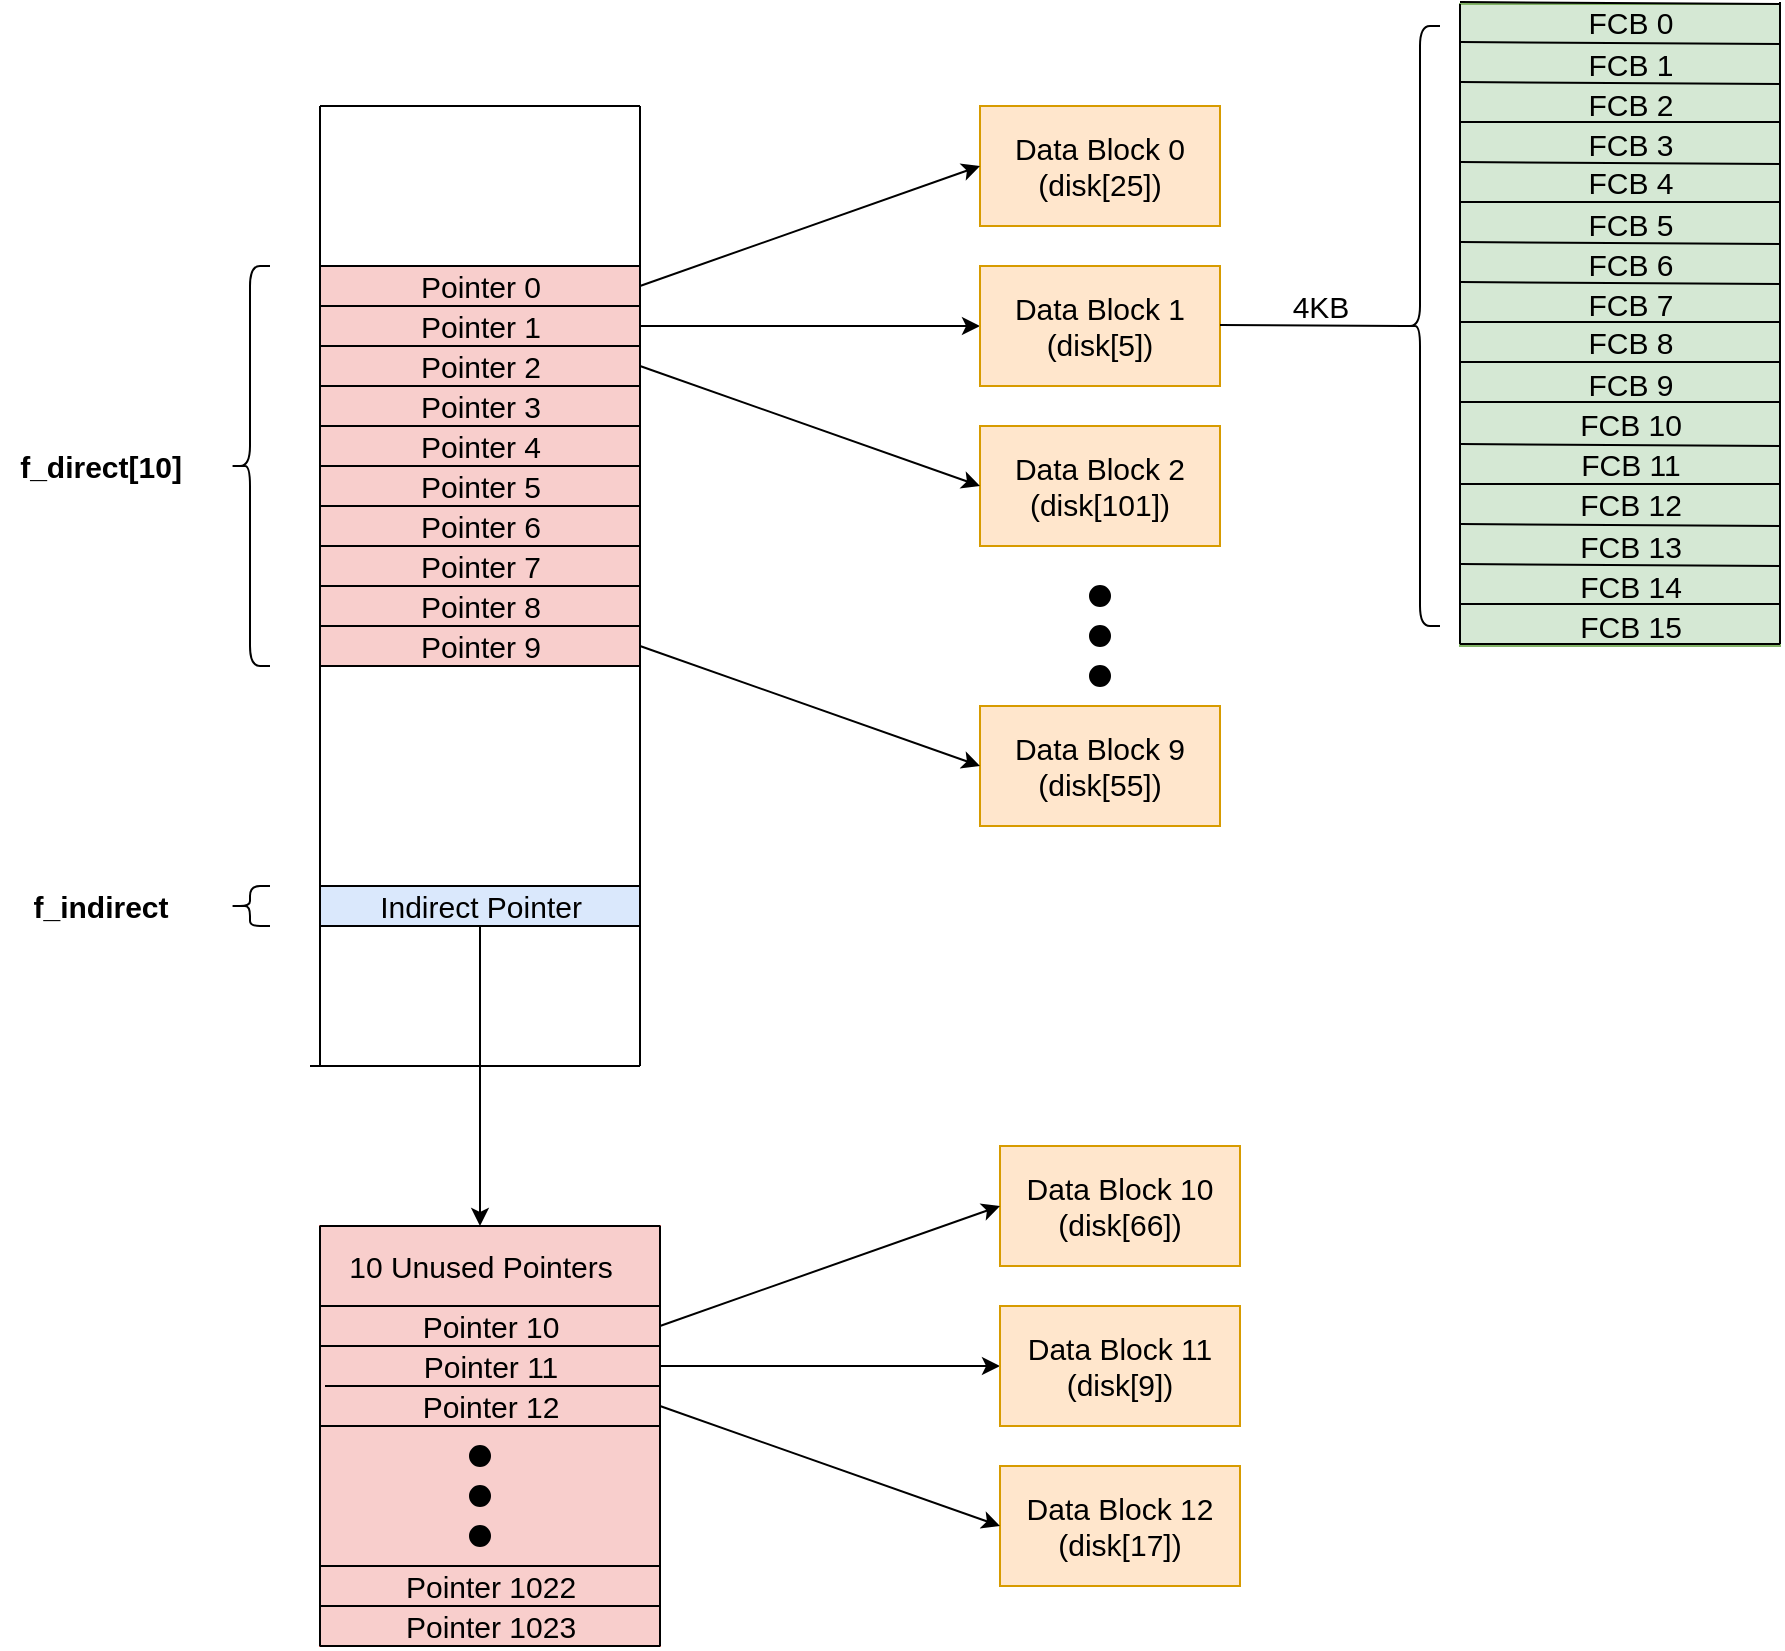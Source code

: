 <mxfile version="18.1.3" type="device"><diagram id="yfzQs_CfzkQXUW_jsXgk" name="第 1 页"><mxGraphModel dx="1332" dy="741" grid="1" gridSize="10" guides="1" tooltips="1" connect="1" arrows="1" fold="1" page="1" pageScale="1" pageWidth="827" pageHeight="1169" math="0" shadow="0"><root><mxCell id="0"/><mxCell id="1" parent="0"/><mxCell id="sBwl9_wO5aRcmroNJu8E-194" value="" style="rounded=0;whiteSpace=wrap;html=1;fontSize=15;fillColor=#dae8fc;strokeColor=#6c8ebf;" vertex="1" parent="1"><mxGeometry x="230" y="500" width="160" height="20" as="geometry"/></mxCell><mxCell id="sBwl9_wO5aRcmroNJu8E-193" value="" style="rounded=0;whiteSpace=wrap;html=1;fontSize=15;fillColor=#f8cecc;strokeColor=#b85450;" vertex="1" parent="1"><mxGeometry x="230" y="190" width="160" height="200" as="geometry"/></mxCell><mxCell id="sBwl9_wO5aRcmroNJu8E-192" value="" style="rounded=0;whiteSpace=wrap;html=1;fontSize=15;fillColor=#f8cecc;strokeColor=#b85450;" vertex="1" parent="1"><mxGeometry x="230" y="670" width="170" height="210" as="geometry"/></mxCell><mxCell id="sBwl9_wO5aRcmroNJu8E-190" value="" style="rounded=0;whiteSpace=wrap;html=1;fontSize=15;fillColor=#d5e8d4;strokeColor=#82b366;" vertex="1" parent="1"><mxGeometry x="800" y="59" width="160" height="321" as="geometry"/></mxCell><mxCell id="sBwl9_wO5aRcmroNJu8E-2" value="" style="endArrow=none;html=1;rounded=0;" edge="1" parent="1"><mxGeometry width="50" height="50" relative="1" as="geometry"><mxPoint x="230" y="590" as="sourcePoint"/><mxPoint x="230" y="110" as="targetPoint"/></mxGeometry></mxCell><mxCell id="sBwl9_wO5aRcmroNJu8E-3" value="" style="endArrow=none;html=1;rounded=0;" edge="1" parent="1"><mxGeometry width="50" height="50" relative="1" as="geometry"><mxPoint x="230" y="110" as="sourcePoint"/><mxPoint x="390" y="110" as="targetPoint"/></mxGeometry></mxCell><mxCell id="sBwl9_wO5aRcmroNJu8E-4" value="" style="endArrow=none;html=1;rounded=0;" edge="1" parent="1"><mxGeometry width="50" height="50" relative="1" as="geometry"><mxPoint x="390" y="590" as="sourcePoint"/><mxPoint x="390" y="110" as="targetPoint"/></mxGeometry></mxCell><mxCell id="sBwl9_wO5aRcmroNJu8E-5" value="" style="endArrow=none;html=1;rounded=0;" edge="1" parent="1"><mxGeometry width="50" height="50" relative="1" as="geometry"><mxPoint x="225" y="590" as="sourcePoint"/><mxPoint x="390" y="590" as="targetPoint"/></mxGeometry></mxCell><mxCell id="sBwl9_wO5aRcmroNJu8E-6" value="" style="endArrow=none;html=1;rounded=0;" edge="1" parent="1"><mxGeometry width="50" height="50" relative="1" as="geometry"><mxPoint x="230" y="190" as="sourcePoint"/><mxPoint x="390" y="190" as="targetPoint"/></mxGeometry></mxCell><mxCell id="sBwl9_wO5aRcmroNJu8E-7" value="" style="endArrow=none;html=1;rounded=0;" edge="1" parent="1"><mxGeometry width="50" height="50" relative="1" as="geometry"><mxPoint x="230" y="210" as="sourcePoint"/><mxPoint x="390" y="210" as="targetPoint"/></mxGeometry></mxCell><mxCell id="sBwl9_wO5aRcmroNJu8E-8" value="" style="endArrow=none;html=1;rounded=0;" edge="1" parent="1"><mxGeometry width="50" height="50" relative="1" as="geometry"><mxPoint x="230" y="230" as="sourcePoint"/><mxPoint x="390" y="230" as="targetPoint"/></mxGeometry></mxCell><mxCell id="sBwl9_wO5aRcmroNJu8E-9" value="" style="endArrow=none;html=1;rounded=0;" edge="1" parent="1"><mxGeometry width="50" height="50" relative="1" as="geometry"><mxPoint x="230" y="250" as="sourcePoint"/><mxPoint x="390" y="250" as="targetPoint"/></mxGeometry></mxCell><mxCell id="sBwl9_wO5aRcmroNJu8E-10" value="" style="endArrow=none;html=1;rounded=0;" edge="1" parent="1"><mxGeometry width="50" height="50" relative="1" as="geometry"><mxPoint x="230" y="270" as="sourcePoint"/><mxPoint x="390" y="270" as="targetPoint"/></mxGeometry></mxCell><mxCell id="sBwl9_wO5aRcmroNJu8E-11" value="" style="endArrow=none;html=1;rounded=0;" edge="1" parent="1"><mxGeometry width="50" height="50" relative="1" as="geometry"><mxPoint x="230" y="290" as="sourcePoint"/><mxPoint x="390" y="290" as="targetPoint"/></mxGeometry></mxCell><mxCell id="sBwl9_wO5aRcmroNJu8E-12" value="" style="endArrow=none;html=1;rounded=0;" edge="1" parent="1"><mxGeometry width="50" height="50" relative="1" as="geometry"><mxPoint x="230" y="310" as="sourcePoint"/><mxPoint x="390" y="310" as="targetPoint"/></mxGeometry></mxCell><mxCell id="sBwl9_wO5aRcmroNJu8E-18" value="" style="endArrow=none;html=1;rounded=0;" edge="1" parent="1"><mxGeometry width="50" height="50" relative="1" as="geometry"><mxPoint x="230" y="330" as="sourcePoint"/><mxPoint x="390" y="330" as="targetPoint"/></mxGeometry></mxCell><mxCell id="sBwl9_wO5aRcmroNJu8E-19" value="" style="endArrow=none;html=1;rounded=0;" edge="1" parent="1"><mxGeometry width="50" height="50" relative="1" as="geometry"><mxPoint x="230" y="350" as="sourcePoint"/><mxPoint x="390" y="350" as="targetPoint"/></mxGeometry></mxCell><mxCell id="sBwl9_wO5aRcmroNJu8E-20" value="" style="endArrow=none;html=1;rounded=0;" edge="1" parent="1"><mxGeometry width="50" height="50" relative="1" as="geometry"><mxPoint x="230" y="370" as="sourcePoint"/><mxPoint x="390" y="370" as="targetPoint"/></mxGeometry></mxCell><mxCell id="sBwl9_wO5aRcmroNJu8E-21" value="" style="endArrow=none;html=1;rounded=0;" edge="1" parent="1"><mxGeometry width="50" height="50" relative="1" as="geometry"><mxPoint x="230" y="390" as="sourcePoint"/><mxPoint x="390" y="390" as="targetPoint"/></mxGeometry></mxCell><mxCell id="sBwl9_wO5aRcmroNJu8E-23" value="" style="shape=curlyBracket;whiteSpace=wrap;html=1;rounded=1;" vertex="1" parent="1"><mxGeometry x="185" y="190" width="20" height="200" as="geometry"/></mxCell><mxCell id="sBwl9_wO5aRcmroNJu8E-24" value="&lt;font style=&quot;font-size: 15px;&quot;&gt;&lt;b&gt;f_direct[10]&lt;/b&gt;&lt;/font&gt;" style="text;html=1;resizable=0;autosize=1;align=center;verticalAlign=middle;points=[];fillColor=none;strokeColor=none;rounded=0;" vertex="1" parent="1"><mxGeometry x="70" y="280" width="100" height="20" as="geometry"/></mxCell><mxCell id="sBwl9_wO5aRcmroNJu8E-25" value="&lt;font style=&quot;font-size: 15px;&quot;&gt;&lt;b&gt;f_indirect&lt;/b&gt;&lt;/font&gt;" style="text;html=1;resizable=0;autosize=1;align=center;verticalAlign=middle;points=[];fillColor=none;strokeColor=none;rounded=0;" vertex="1" parent="1"><mxGeometry x="80" y="500" width="80" height="20" as="geometry"/></mxCell><mxCell id="sBwl9_wO5aRcmroNJu8E-26" value="" style="endArrow=none;html=1;rounded=0;" edge="1" parent="1"><mxGeometry width="50" height="50" relative="1" as="geometry"><mxPoint x="230" y="500" as="sourcePoint"/><mxPoint x="390" y="500" as="targetPoint"/></mxGeometry></mxCell><mxCell id="sBwl9_wO5aRcmroNJu8E-27" value="" style="endArrow=none;html=1;rounded=0;" edge="1" parent="1"><mxGeometry width="50" height="50" relative="1" as="geometry"><mxPoint x="230" y="520" as="sourcePoint"/><mxPoint x="390" y="520" as="targetPoint"/></mxGeometry></mxCell><mxCell id="sBwl9_wO5aRcmroNJu8E-28" value="Pointer 1" style="text;html=1;resizable=0;autosize=1;align=center;verticalAlign=middle;points=[];fillColor=none;strokeColor=none;rounded=0;fontSize=15;" vertex="1" parent="1"><mxGeometry x="270" y="210" width="80" height="20" as="geometry"/></mxCell><mxCell id="sBwl9_wO5aRcmroNJu8E-30" value="Pointer 2" style="text;html=1;resizable=0;autosize=1;align=center;verticalAlign=middle;points=[];fillColor=none;strokeColor=none;rounded=0;fontSize=15;" vertex="1" parent="1"><mxGeometry x="270" y="230" width="80" height="20" as="geometry"/></mxCell><mxCell id="sBwl9_wO5aRcmroNJu8E-32" value="Pointer 3" style="text;html=1;resizable=0;autosize=1;align=center;verticalAlign=middle;points=[];fillColor=none;strokeColor=none;rounded=0;fontSize=15;" vertex="1" parent="1"><mxGeometry x="270" y="250" width="80" height="20" as="geometry"/></mxCell><mxCell id="sBwl9_wO5aRcmroNJu8E-35" value="Pointer 4" style="text;html=1;resizable=0;autosize=1;align=center;verticalAlign=middle;points=[];fillColor=none;strokeColor=none;rounded=0;fontSize=15;" vertex="1" parent="1"><mxGeometry x="270" y="270" width="80" height="20" as="geometry"/></mxCell><mxCell id="sBwl9_wO5aRcmroNJu8E-37" value="Pointer 5" style="text;html=1;resizable=0;autosize=1;align=center;verticalAlign=middle;points=[];fillColor=none;strokeColor=none;rounded=0;fontSize=15;" vertex="1" parent="1"><mxGeometry x="270" y="290" width="80" height="20" as="geometry"/></mxCell><mxCell id="sBwl9_wO5aRcmroNJu8E-38" value="Pointer 6" style="text;html=1;resizable=0;autosize=1;align=center;verticalAlign=middle;points=[];fillColor=none;strokeColor=none;rounded=0;fontSize=15;" vertex="1" parent="1"><mxGeometry x="270" y="310" width="80" height="20" as="geometry"/></mxCell><mxCell id="sBwl9_wO5aRcmroNJu8E-39" value="Pointer 7" style="text;html=1;resizable=0;autosize=1;align=center;verticalAlign=middle;points=[];fillColor=none;strokeColor=none;rounded=0;fontSize=15;" vertex="1" parent="1"><mxGeometry x="270" y="330" width="80" height="20" as="geometry"/></mxCell><mxCell id="sBwl9_wO5aRcmroNJu8E-40" value="Pointer 8" style="text;html=1;resizable=0;autosize=1;align=center;verticalAlign=middle;points=[];fillColor=none;strokeColor=none;rounded=0;fontSize=15;" vertex="1" parent="1"><mxGeometry x="270" y="350" width="80" height="20" as="geometry"/></mxCell><mxCell id="sBwl9_wO5aRcmroNJu8E-41" value="Pointer 9" style="text;html=1;resizable=0;autosize=1;align=center;verticalAlign=middle;points=[];fillColor=none;strokeColor=none;rounded=0;fontSize=15;" vertex="1" parent="1"><mxGeometry x="270" y="370" width="80" height="20" as="geometry"/></mxCell><mxCell id="sBwl9_wO5aRcmroNJu8E-45" value="Indirect Pointer" style="text;html=1;resizable=0;autosize=1;align=center;verticalAlign=middle;points=[];fillColor=none;strokeColor=none;rounded=0;fontSize=15;" vertex="1" parent="1"><mxGeometry x="250" y="500" width="120" height="20" as="geometry"/></mxCell><mxCell id="sBwl9_wO5aRcmroNJu8E-46" value="Data Block 0&lt;br&gt;(disk[25])" style="rounded=0;whiteSpace=wrap;html=1;fontSize=15;fillColor=#ffe6cc;strokeColor=#d79b00;" vertex="1" parent="1"><mxGeometry x="560" y="110" width="120" height="60" as="geometry"/></mxCell><mxCell id="sBwl9_wO5aRcmroNJu8E-47" value="" style="endArrow=classic;html=1;rounded=0;fontSize=15;entryX=0;entryY=0.5;entryDx=0;entryDy=0;" edge="1" parent="1" target="sBwl9_wO5aRcmroNJu8E-46"><mxGeometry width="50" height="50" relative="1" as="geometry"><mxPoint x="390" y="200" as="sourcePoint"/><mxPoint x="470" y="170" as="targetPoint"/></mxGeometry></mxCell><mxCell id="sBwl9_wO5aRcmroNJu8E-48" value="" style="endArrow=classic;html=1;rounded=0;fontSize=15;entryX=0;entryY=0.5;entryDx=0;entryDy=0;" edge="1" parent="1" target="sBwl9_wO5aRcmroNJu8E-49"><mxGeometry width="50" height="50" relative="1" as="geometry"><mxPoint x="390" y="220" as="sourcePoint"/><mxPoint x="560" y="300" as="targetPoint"/></mxGeometry></mxCell><mxCell id="sBwl9_wO5aRcmroNJu8E-49" value="Data Block 1&lt;br&gt;(disk[5])" style="rounded=0;whiteSpace=wrap;html=1;fontSize=15;fillColor=#ffe6cc;strokeColor=#d79b00;" vertex="1" parent="1"><mxGeometry x="560" y="190" width="120" height="60" as="geometry"/></mxCell><mxCell id="sBwl9_wO5aRcmroNJu8E-50" value="Data Block 2&lt;br&gt;(disk[101])" style="rounded=0;whiteSpace=wrap;html=1;fontSize=15;fillColor=#ffe6cc;strokeColor=#d79b00;" vertex="1" parent="1"><mxGeometry x="560" y="270" width="120" height="60" as="geometry"/></mxCell><mxCell id="sBwl9_wO5aRcmroNJu8E-51" value="" style="endArrow=classic;html=1;rounded=0;fontSize=15;entryX=0;entryY=0.5;entryDx=0;entryDy=0;" edge="1" parent="1" target="sBwl9_wO5aRcmroNJu8E-50"><mxGeometry width="50" height="50" relative="1" as="geometry"><mxPoint x="390" y="240" as="sourcePoint"/><mxPoint x="560" y="220" as="targetPoint"/></mxGeometry></mxCell><mxCell id="sBwl9_wO5aRcmroNJu8E-52" value="" style="ellipse;whiteSpace=wrap;html=1;aspect=fixed;fontSize=15;fillColor=#000000;" vertex="1" parent="1"><mxGeometry x="615" y="350" width="10" height="10" as="geometry"/></mxCell><mxCell id="sBwl9_wO5aRcmroNJu8E-54" value="" style="ellipse;whiteSpace=wrap;html=1;aspect=fixed;fontSize=15;fillColor=#000000;" vertex="1" parent="1"><mxGeometry x="615" y="370" width="10" height="10" as="geometry"/></mxCell><mxCell id="sBwl9_wO5aRcmroNJu8E-55" value="" style="ellipse;whiteSpace=wrap;html=1;aspect=fixed;fontSize=15;fillColor=#000000;" vertex="1" parent="1"><mxGeometry x="615" y="390" width="10" height="10" as="geometry"/></mxCell><mxCell id="sBwl9_wO5aRcmroNJu8E-59" value="" style="endArrow=classic;html=1;rounded=0;fontSize=15;" edge="1" parent="1" source="sBwl9_wO5aRcmroNJu8E-45"><mxGeometry width="50" height="50" relative="1" as="geometry"><mxPoint x="260" y="659.5" as="sourcePoint"/><mxPoint x="310" y="670" as="targetPoint"/></mxGeometry></mxCell><mxCell id="sBwl9_wO5aRcmroNJu8E-60" value="" style="endArrow=none;html=1;rounded=0;" edge="1" parent="1"><mxGeometry width="50" height="50" relative="1" as="geometry"><mxPoint x="230" y="670" as="sourcePoint"/><mxPoint x="400" y="670" as="targetPoint"/></mxGeometry></mxCell><mxCell id="sBwl9_wO5aRcmroNJu8E-62" value="" style="endArrow=none;html=1;rounded=0;" edge="1" parent="1"><mxGeometry width="50" height="50" relative="1" as="geometry"><mxPoint x="230" y="710" as="sourcePoint"/><mxPoint x="400" y="710" as="targetPoint"/></mxGeometry></mxCell><mxCell id="sBwl9_wO5aRcmroNJu8E-63" value="" style="endArrow=none;html=1;rounded=0;" edge="1" parent="1"><mxGeometry width="50" height="50" relative="1" as="geometry"><mxPoint x="230" y="730" as="sourcePoint"/><mxPoint x="400" y="730" as="targetPoint"/></mxGeometry></mxCell><mxCell id="sBwl9_wO5aRcmroNJu8E-64" value="" style="endArrow=none;html=1;rounded=0;" edge="1" parent="1"><mxGeometry width="50" height="50" relative="1" as="geometry"><mxPoint x="232.5" y="750" as="sourcePoint"/><mxPoint x="400" y="750" as="targetPoint"/></mxGeometry></mxCell><mxCell id="sBwl9_wO5aRcmroNJu8E-65" value="" style="endArrow=none;html=1;rounded=0;" edge="1" parent="1"><mxGeometry width="50" height="50" relative="1" as="geometry"><mxPoint x="230" y="770" as="sourcePoint"/><mxPoint x="400" y="770" as="targetPoint"/></mxGeometry></mxCell><mxCell id="sBwl9_wO5aRcmroNJu8E-68" value="" style="endArrow=none;html=1;rounded=0;" edge="1" parent="1"><mxGeometry width="50" height="50" relative="1" as="geometry"><mxPoint x="230" y="840" as="sourcePoint"/><mxPoint x="400" y="840" as="targetPoint"/></mxGeometry></mxCell><mxCell id="sBwl9_wO5aRcmroNJu8E-69" value="" style="endArrow=none;html=1;rounded=0;" edge="1" parent="1"><mxGeometry width="50" height="50" relative="1" as="geometry"><mxPoint x="230" y="860" as="sourcePoint"/><mxPoint x="400" y="860" as="targetPoint"/></mxGeometry></mxCell><mxCell id="sBwl9_wO5aRcmroNJu8E-70" value="" style="endArrow=none;html=1;rounded=0;" edge="1" parent="1"><mxGeometry width="50" height="50" relative="1" as="geometry"><mxPoint x="230" y="880" as="sourcePoint"/><mxPoint x="400" y="880" as="targetPoint"/></mxGeometry></mxCell><mxCell id="sBwl9_wO5aRcmroNJu8E-73" value="Pointer 10" style="text;html=1;resizable=0;autosize=1;align=center;verticalAlign=middle;points=[];fillColor=none;strokeColor=none;rounded=0;fontSize=15;" vertex="1" parent="1"><mxGeometry x="275" y="710" width="80" height="20" as="geometry"/></mxCell><mxCell id="sBwl9_wO5aRcmroNJu8E-74" value="Pointer 11" style="text;html=1;resizable=0;autosize=1;align=center;verticalAlign=middle;points=[];fillColor=none;strokeColor=none;rounded=0;fontSize=15;" vertex="1" parent="1"><mxGeometry x="275" y="730" width="80" height="20" as="geometry"/></mxCell><mxCell id="sBwl9_wO5aRcmroNJu8E-75" value="Pointer 12" style="text;html=1;resizable=0;autosize=1;align=center;verticalAlign=middle;points=[];fillColor=none;strokeColor=none;rounded=0;fontSize=15;" vertex="1" parent="1"><mxGeometry x="275" y="750" width="80" height="20" as="geometry"/></mxCell><mxCell id="sBwl9_wO5aRcmroNJu8E-76" value="Pointer 1022" style="text;html=1;resizable=0;autosize=1;align=center;verticalAlign=middle;points=[];fillColor=none;strokeColor=none;rounded=0;fontSize=15;" vertex="1" parent="1"><mxGeometry x="265" y="840" width="100" height="20" as="geometry"/></mxCell><mxCell id="sBwl9_wO5aRcmroNJu8E-80" value="Pointer 1023" style="text;html=1;resizable=0;autosize=1;align=center;verticalAlign=middle;points=[];fillColor=none;strokeColor=none;rounded=0;fontSize=15;" vertex="1" parent="1"><mxGeometry x="265" y="860" width="100" height="20" as="geometry"/></mxCell><mxCell id="sBwl9_wO5aRcmroNJu8E-81" value="" style="endArrow=none;html=1;rounded=0;fontSize=15;" edge="1" parent="1"><mxGeometry width="50" height="50" relative="1" as="geometry"><mxPoint x="230" y="880" as="sourcePoint"/><mxPoint x="230" y="670" as="targetPoint"/></mxGeometry></mxCell><mxCell id="sBwl9_wO5aRcmroNJu8E-82" value="" style="endArrow=none;html=1;rounded=0;fontSize=15;" edge="1" parent="1"><mxGeometry width="50" height="50" relative="1" as="geometry"><mxPoint x="400" y="880" as="sourcePoint"/><mxPoint x="400" y="670" as="targetPoint"/></mxGeometry></mxCell><mxCell id="sBwl9_wO5aRcmroNJu8E-83" value="10 Unused Pointers" style="text;html=1;resizable=0;autosize=1;align=center;verticalAlign=middle;points=[];fillColor=none;strokeColor=none;rounded=0;fontSize=15;" vertex="1" parent="1"><mxGeometry x="235" y="680" width="150" height="20" as="geometry"/></mxCell><mxCell id="sBwl9_wO5aRcmroNJu8E-84" value="" style="shape=curlyBracket;whiteSpace=wrap;html=1;rounded=1;fontSize=15;fillColor=#000000;" vertex="1" parent="1"><mxGeometry x="185" y="500" width="20" height="20" as="geometry"/></mxCell><mxCell id="sBwl9_wO5aRcmroNJu8E-87" value="Pointer 0" style="text;html=1;resizable=0;autosize=1;align=center;verticalAlign=middle;points=[];fillColor=none;strokeColor=none;rounded=0;fontSize=15;" vertex="1" parent="1"><mxGeometry x="270" y="190" width="80" height="20" as="geometry"/></mxCell><mxCell id="sBwl9_wO5aRcmroNJu8E-91" value="" style="ellipse;whiteSpace=wrap;html=1;aspect=fixed;fontSize=15;fillColor=#000000;" vertex="1" parent="1"><mxGeometry x="305" y="820" width="10" height="10" as="geometry"/></mxCell><mxCell id="sBwl9_wO5aRcmroNJu8E-92" value="" style="ellipse;whiteSpace=wrap;html=1;aspect=fixed;fontSize=15;fillColor=#000000;" vertex="1" parent="1"><mxGeometry x="305" y="800" width="10" height="10" as="geometry"/></mxCell><mxCell id="sBwl9_wO5aRcmroNJu8E-93" value="" style="ellipse;whiteSpace=wrap;html=1;aspect=fixed;fontSize=15;fillColor=#000000;" vertex="1" parent="1"><mxGeometry x="305" y="780" width="10" height="10" as="geometry"/></mxCell><mxCell id="sBwl9_wO5aRcmroNJu8E-96" value="Data Block 10&lt;br&gt;(disk[66])" style="rounded=0;whiteSpace=wrap;html=1;fontSize=15;fillColor=#ffe6cc;strokeColor=#d79b00;" vertex="1" parent="1"><mxGeometry x="570" y="630" width="120" height="60" as="geometry"/></mxCell><mxCell id="sBwl9_wO5aRcmroNJu8E-97" value="" style="endArrow=classic;html=1;rounded=0;fontSize=15;entryX=0;entryY=0.5;entryDx=0;entryDy=0;" edge="1" parent="1" target="sBwl9_wO5aRcmroNJu8E-96"><mxGeometry width="50" height="50" relative="1" as="geometry"><mxPoint x="400" y="720" as="sourcePoint"/><mxPoint x="480" y="690" as="targetPoint"/></mxGeometry></mxCell><mxCell id="sBwl9_wO5aRcmroNJu8E-98" value="" style="endArrow=classic;html=1;rounded=0;fontSize=15;entryX=0;entryY=0.5;entryDx=0;entryDy=0;" edge="1" parent="1" target="sBwl9_wO5aRcmroNJu8E-99"><mxGeometry width="50" height="50" relative="1" as="geometry"><mxPoint x="400" y="740" as="sourcePoint"/><mxPoint x="570" y="820" as="targetPoint"/></mxGeometry></mxCell><mxCell id="sBwl9_wO5aRcmroNJu8E-99" value="Data Block 11&lt;br&gt;(disk[9])" style="rounded=0;whiteSpace=wrap;html=1;fontSize=15;fillColor=#ffe6cc;strokeColor=#d79b00;" vertex="1" parent="1"><mxGeometry x="570" y="710" width="120" height="60" as="geometry"/></mxCell><mxCell id="sBwl9_wO5aRcmroNJu8E-100" value="Data Block 12&lt;br&gt;(disk[17])" style="rounded=0;whiteSpace=wrap;html=1;fontSize=15;fillColor=#ffe6cc;strokeColor=#d79b00;" vertex="1" parent="1"><mxGeometry x="570" y="790" width="120" height="60" as="geometry"/></mxCell><mxCell id="sBwl9_wO5aRcmroNJu8E-101" value="" style="endArrow=classic;html=1;rounded=0;fontSize=15;entryX=0;entryY=0.5;entryDx=0;entryDy=0;" edge="1" parent="1" target="sBwl9_wO5aRcmroNJu8E-100"><mxGeometry width="50" height="50" relative="1" as="geometry"><mxPoint x="400" y="760" as="sourcePoint"/><mxPoint x="570" y="740" as="targetPoint"/></mxGeometry></mxCell><mxCell id="sBwl9_wO5aRcmroNJu8E-104" value="" style="shape=curlyBracket;whiteSpace=wrap;html=1;rounded=1;fontSize=15;fillColor=#000000;" vertex="1" parent="1"><mxGeometry x="770" y="70" width="20" height="300" as="geometry"/></mxCell><mxCell id="sBwl9_wO5aRcmroNJu8E-105" value="Data Block 9&lt;br&gt;(disk[55])" style="rounded=0;whiteSpace=wrap;html=1;fontSize=15;fillColor=#ffe6cc;strokeColor=#d79b00;" vertex="1" parent="1"><mxGeometry x="560" y="410" width="120" height="60" as="geometry"/></mxCell><mxCell id="sBwl9_wO5aRcmroNJu8E-106" value="" style="endArrow=classic;html=1;rounded=0;fontSize=15;entryX=0;entryY=0.5;entryDx=0;entryDy=0;" edge="1" parent="1"><mxGeometry width="50" height="50" relative="1" as="geometry"><mxPoint x="390" y="380" as="sourcePoint"/><mxPoint x="560" y="440" as="targetPoint"/></mxGeometry></mxCell><mxCell id="sBwl9_wO5aRcmroNJu8E-110" value="" style="endArrow=none;html=1;rounded=0;fontSize=15;entryX=0.1;entryY=0.5;entryDx=0;entryDy=0;entryPerimeter=0;" edge="1" parent="1" target="sBwl9_wO5aRcmroNJu8E-104"><mxGeometry width="50" height="50" relative="1" as="geometry"><mxPoint x="680" y="219.5" as="sourcePoint"/><mxPoint x="760" y="219.5" as="targetPoint"/></mxGeometry></mxCell><mxCell id="sBwl9_wO5aRcmroNJu8E-111" value="4KB" style="text;html=1;resizable=0;autosize=1;align=center;verticalAlign=middle;points=[];fillColor=none;strokeColor=none;rounded=0;fontSize=15;" vertex="1" parent="1"><mxGeometry x="710" y="200" width="40" height="20" as="geometry"/></mxCell><mxCell id="sBwl9_wO5aRcmroNJu8E-112" value="" style="endArrow=none;html=1;rounded=0;" edge="1" parent="1"><mxGeometry width="50" height="50" relative="1" as="geometry"><mxPoint x="800" y="58" as="sourcePoint"/><mxPoint x="960" y="59" as="targetPoint"/></mxGeometry></mxCell><mxCell id="sBwl9_wO5aRcmroNJu8E-113" value="" style="endArrow=none;html=1;rounded=0;" edge="1" parent="1"><mxGeometry width="50" height="50" relative="1" as="geometry"><mxPoint x="800" y="78" as="sourcePoint"/><mxPoint x="960" y="79" as="targetPoint"/></mxGeometry></mxCell><mxCell id="sBwl9_wO5aRcmroNJu8E-114" value="" style="endArrow=none;html=1;rounded=0;" edge="1" parent="1"><mxGeometry width="50" height="50" relative="1" as="geometry"><mxPoint x="800" y="98" as="sourcePoint"/><mxPoint x="960" y="99" as="targetPoint"/></mxGeometry></mxCell><mxCell id="sBwl9_wO5aRcmroNJu8E-115" value="" style="endArrow=none;html=1;rounded=0;" edge="1" parent="1"><mxGeometry width="50" height="50" relative="1" as="geometry"><mxPoint x="800" y="118" as="sourcePoint"/><mxPoint x="960" y="118" as="targetPoint"/></mxGeometry></mxCell><mxCell id="sBwl9_wO5aRcmroNJu8E-116" value="" style="endArrow=none;html=1;rounded=0;" edge="1" parent="1"><mxGeometry width="50" height="50" relative="1" as="geometry"><mxPoint x="800" y="138" as="sourcePoint"/><mxPoint x="960" y="139" as="targetPoint"/></mxGeometry></mxCell><mxCell id="sBwl9_wO5aRcmroNJu8E-117" value="" style="endArrow=none;html=1;rounded=0;" edge="1" parent="1"><mxGeometry width="50" height="50" relative="1" as="geometry"><mxPoint x="800" y="158" as="sourcePoint"/><mxPoint x="960" y="158" as="targetPoint"/></mxGeometry></mxCell><mxCell id="sBwl9_wO5aRcmroNJu8E-118" value="" style="endArrow=none;html=1;rounded=0;" edge="1" parent="1"><mxGeometry width="50" height="50" relative="1" as="geometry"><mxPoint x="800" y="178" as="sourcePoint"/><mxPoint x="960" y="179" as="targetPoint"/></mxGeometry></mxCell><mxCell id="sBwl9_wO5aRcmroNJu8E-119" value="" style="endArrow=none;html=1;rounded=0;" edge="1" parent="1"><mxGeometry width="50" height="50" relative="1" as="geometry"><mxPoint x="800" y="198" as="sourcePoint"/><mxPoint x="960" y="199" as="targetPoint"/></mxGeometry></mxCell><mxCell id="sBwl9_wO5aRcmroNJu8E-120" value="" style="endArrow=none;html=1;rounded=0;" edge="1" parent="1"><mxGeometry width="50" height="50" relative="1" as="geometry"><mxPoint x="800" y="218" as="sourcePoint"/><mxPoint x="960" y="218" as="targetPoint"/></mxGeometry></mxCell><mxCell id="sBwl9_wO5aRcmroNJu8E-121" value="" style="endArrow=none;html=1;rounded=0;" edge="1" parent="1"><mxGeometry width="50" height="50" relative="1" as="geometry"><mxPoint x="800" y="238" as="sourcePoint"/><mxPoint x="960" y="238" as="targetPoint"/></mxGeometry></mxCell><mxCell id="sBwl9_wO5aRcmroNJu8E-122" value="" style="endArrow=none;html=1;rounded=0;" edge="1" parent="1"><mxGeometry width="50" height="50" relative="1" as="geometry"><mxPoint x="800" y="258" as="sourcePoint"/><mxPoint x="960" y="258" as="targetPoint"/></mxGeometry></mxCell><mxCell id="sBwl9_wO5aRcmroNJu8E-123" value="&lt;span style=&quot;color: rgba(0, 0, 0, 0); font-family: monospace; font-size: 0px; text-align: start;&quot;&gt;%3CmxGraphModel%3E%3Croot%3E%3CmxCell%20id%3D%220%22%2F%3E%3CmxCell%20id%3D%221%22%20parent%3D%220%22%2F%3E%3CmxCell%20id%3D%222%22%20value%3D%22%22%20style%3D%22endArrow%3Dnone%3Bhtml%3D1%3Brounded%3D0%3BfontSize%3D15%3B%22%20edge%3D%221%22%20parent%3D%221%22%3E%3CmxGeometry%20width%3D%2250%22%20height%3D%2250%22%20relative%3D%221%22%20as%3D%22geometry%22%3E%3CmxPoint%20x%3D%22840%22%20y%3D%22310%22%20as%3D%22sourcePoint%22%2F%3E%3CmxPoint%20x%3D%22840%22%20y%3D%22110%22%20as%3D%22targetPoint%22%2F%3E%3C%2FmxGeometry%3E%3C%2FmxCell%3E%3C%2Froot%3E%3C%2FmxGraphModel%3E&lt;/span&gt;" style="text;html=1;resizable=0;autosize=1;align=center;verticalAlign=middle;points=[];fillColor=none;strokeColor=none;rounded=0;fontSize=15;" vertex="1" parent="1"><mxGeometry x="875" y="73" width="20" height="30" as="geometry"/></mxCell><mxCell id="sBwl9_wO5aRcmroNJu8E-132" value="FCB 0" style="text;html=1;resizable=0;autosize=1;align=center;verticalAlign=middle;points=[];fillColor=none;strokeColor=none;rounded=0;fontSize=15;" vertex="1" parent="1"><mxGeometry x="855" y="58" width="60" height="20" as="geometry"/></mxCell><mxCell id="sBwl9_wO5aRcmroNJu8E-134" value="" style="endArrow=none;html=1;rounded=0;fontSize=15;" edge="1" parent="1"><mxGeometry width="50" height="50" relative="1" as="geometry"><mxPoint x="800" y="379" as="sourcePoint"/><mxPoint x="800" y="59" as="targetPoint"/></mxGeometry></mxCell><mxCell id="sBwl9_wO5aRcmroNJu8E-156" value="" style="endArrow=none;html=1;rounded=0;fontSize=15;" edge="1" parent="1"><mxGeometry width="50" height="50" relative="1" as="geometry"><mxPoint x="960" y="379" as="sourcePoint"/><mxPoint x="960" y="58" as="targetPoint"/></mxGeometry></mxCell><mxCell id="sBwl9_wO5aRcmroNJu8E-157" value="" style="endArrow=none;html=1;rounded=0;" edge="1" parent="1"><mxGeometry width="50" height="50" relative="1" as="geometry"><mxPoint x="800" y="279" as="sourcePoint"/><mxPoint x="960" y="280" as="targetPoint"/></mxGeometry></mxCell><mxCell id="sBwl9_wO5aRcmroNJu8E-158" value="" style="endArrow=none;html=1;rounded=0;" edge="1" parent="1"><mxGeometry width="50" height="50" relative="1" as="geometry"><mxPoint x="800" y="299" as="sourcePoint"/><mxPoint x="960" y="299" as="targetPoint"/></mxGeometry></mxCell><mxCell id="sBwl9_wO5aRcmroNJu8E-159" value="" style="endArrow=none;html=1;rounded=0;" edge="1" parent="1"><mxGeometry width="50" height="50" relative="1" as="geometry"><mxPoint x="800" y="319" as="sourcePoint"/><mxPoint x="960" y="320" as="targetPoint"/></mxGeometry></mxCell><mxCell id="sBwl9_wO5aRcmroNJu8E-160" value="" style="endArrow=none;html=1;rounded=0;" edge="1" parent="1"><mxGeometry width="50" height="50" relative="1" as="geometry"><mxPoint x="800" y="339" as="sourcePoint"/><mxPoint x="960" y="340" as="targetPoint"/></mxGeometry></mxCell><mxCell id="sBwl9_wO5aRcmroNJu8E-161" value="" style="endArrow=none;html=1;rounded=0;" edge="1" parent="1"><mxGeometry width="50" height="50" relative="1" as="geometry"><mxPoint x="800" y="359" as="sourcePoint"/><mxPoint x="960" y="359" as="targetPoint"/></mxGeometry></mxCell><mxCell id="sBwl9_wO5aRcmroNJu8E-162" value="" style="endArrow=none;html=1;rounded=0;" edge="1" parent="1"><mxGeometry width="50" height="50" relative="1" as="geometry"><mxPoint x="800" y="379" as="sourcePoint"/><mxPoint x="960" y="379" as="targetPoint"/></mxGeometry></mxCell><mxCell id="sBwl9_wO5aRcmroNJu8E-164" value="FCB 1" style="text;html=1;resizable=0;autosize=1;align=center;verticalAlign=middle;points=[];fillColor=none;strokeColor=none;rounded=0;fontSize=15;" vertex="1" parent="1"><mxGeometry x="855" y="79" width="60" height="20" as="geometry"/></mxCell><mxCell id="sBwl9_wO5aRcmroNJu8E-165" value="FCB 2" style="text;html=1;resizable=0;autosize=1;align=center;verticalAlign=middle;points=[];fillColor=none;strokeColor=none;rounded=0;fontSize=15;" vertex="1" parent="1"><mxGeometry x="855" y="99" width="60" height="20" as="geometry"/></mxCell><mxCell id="sBwl9_wO5aRcmroNJu8E-166" value="FCB 3" style="text;html=1;resizable=0;autosize=1;align=center;verticalAlign=middle;points=[];fillColor=none;strokeColor=none;rounded=0;fontSize=15;" vertex="1" parent="1"><mxGeometry x="855" y="119" width="60" height="20" as="geometry"/></mxCell><mxCell id="sBwl9_wO5aRcmroNJu8E-170" value="&lt;span style=&quot;color: rgba(0, 0, 0, 0); font-family: monospace; font-size: 0px; text-align: start;&quot;&gt;%3CmxGraphModel%3E%3Croot%3E%3CmxCell%20id%3D%220%22%2F%3E%3CmxCell%20id%3D%221%22%20parent%3D%220%22%2F%3E%3CmxCell%20id%3D%222%22%20value%3D%22%22%20style%3D%22endArrow%3Dnone%3Bhtml%3D1%3Brounded%3D0%3BfontSize%3D15%3B%22%20edge%3D%221%22%20parent%3D%221%22%3E%3CmxGeometry%20width%3D%2250%22%20height%3D%2250%22%20relative%3D%221%22%20as%3D%22geometry%22%3E%3CmxPoint%20x%3D%22840%22%20y%3D%22310%22%20as%3D%22sourcePoint%22%2F%3E%3CmxPoint%20x%3D%22840%22%20y%3D%22110%22%20as%3D%22targetPoint%22%2F%3E%3C%2FmxGeometry%3E%3C%2FmxCell%3E%3C%2Froot%3E%3C%2FmxGraphModel%3E&lt;/span&gt;" style="text;html=1;resizable=0;autosize=1;align=center;verticalAlign=middle;points=[];fillColor=none;strokeColor=none;rounded=0;fontSize=15;" vertex="1" parent="1"><mxGeometry x="875" y="153" width="20" height="30" as="geometry"/></mxCell><mxCell id="sBwl9_wO5aRcmroNJu8E-171" value="FCB 4" style="text;html=1;resizable=0;autosize=1;align=center;verticalAlign=middle;points=[];fillColor=none;strokeColor=none;rounded=0;fontSize=15;" vertex="1" parent="1"><mxGeometry x="855" y="138" width="60" height="20" as="geometry"/></mxCell><mxCell id="sBwl9_wO5aRcmroNJu8E-172" value="FCB 5" style="text;html=1;resizable=0;autosize=1;align=center;verticalAlign=middle;points=[];fillColor=none;strokeColor=none;rounded=0;fontSize=15;" vertex="1" parent="1"><mxGeometry x="855" y="159" width="60" height="20" as="geometry"/></mxCell><mxCell id="sBwl9_wO5aRcmroNJu8E-173" value="FCB 6" style="text;html=1;resizable=0;autosize=1;align=center;verticalAlign=middle;points=[];fillColor=none;strokeColor=none;rounded=0;fontSize=15;" vertex="1" parent="1"><mxGeometry x="855" y="179" width="60" height="20" as="geometry"/></mxCell><mxCell id="sBwl9_wO5aRcmroNJu8E-174" value="FCB 7" style="text;html=1;resizable=0;autosize=1;align=center;verticalAlign=middle;points=[];fillColor=none;strokeColor=none;rounded=0;fontSize=15;" vertex="1" parent="1"><mxGeometry x="855" y="199" width="60" height="20" as="geometry"/></mxCell><mxCell id="sBwl9_wO5aRcmroNJu8E-175" value="&lt;span style=&quot;color: rgba(0, 0, 0, 0); font-family: monospace; font-size: 0px; text-align: start;&quot;&gt;%3CmxGraphModel%3E%3Croot%3E%3CmxCell%20id%3D%220%22%2F%3E%3CmxCell%20id%3D%221%22%20parent%3D%220%22%2F%3E%3CmxCell%20id%3D%222%22%20value%3D%22%22%20style%3D%22endArrow%3Dnone%3Bhtml%3D1%3Brounded%3D0%3BfontSize%3D15%3B%22%20edge%3D%221%22%20parent%3D%221%22%3E%3CmxGeometry%20width%3D%2250%22%20height%3D%2250%22%20relative%3D%221%22%20as%3D%22geometry%22%3E%3CmxPoint%20x%3D%22840%22%20y%3D%22310%22%20as%3D%22sourcePoint%22%2F%3E%3CmxPoint%20x%3D%22840%22%20y%3D%22110%22%20as%3D%22targetPoint%22%2F%3E%3C%2FmxGeometry%3E%3C%2FmxCell%3E%3C%2Froot%3E%3C%2FmxGraphModel%3E&lt;/span&gt;" style="text;html=1;resizable=0;autosize=1;align=center;verticalAlign=middle;points=[];fillColor=none;strokeColor=none;rounded=0;fontSize=15;" vertex="1" parent="1"><mxGeometry x="875" y="233" width="20" height="30" as="geometry"/></mxCell><mxCell id="sBwl9_wO5aRcmroNJu8E-176" value="FCB 8" style="text;html=1;resizable=0;autosize=1;align=center;verticalAlign=middle;points=[];fillColor=none;strokeColor=none;rounded=0;fontSize=15;" vertex="1" parent="1"><mxGeometry x="855" y="218" width="60" height="20" as="geometry"/></mxCell><mxCell id="sBwl9_wO5aRcmroNJu8E-177" value="FCB 9" style="text;html=1;resizable=0;autosize=1;align=center;verticalAlign=middle;points=[];fillColor=none;strokeColor=none;rounded=0;fontSize=15;" vertex="1" parent="1"><mxGeometry x="855" y="239" width="60" height="20" as="geometry"/></mxCell><mxCell id="sBwl9_wO5aRcmroNJu8E-178" value="FCB 10" style="text;html=1;resizable=0;autosize=1;align=center;verticalAlign=middle;points=[];fillColor=none;strokeColor=none;rounded=0;fontSize=15;" vertex="1" parent="1"><mxGeometry x="850" y="259" width="70" height="20" as="geometry"/></mxCell><mxCell id="sBwl9_wO5aRcmroNJu8E-179" value="FCB 11" style="text;html=1;resizable=0;autosize=1;align=center;verticalAlign=middle;points=[];fillColor=none;strokeColor=none;rounded=0;fontSize=15;" vertex="1" parent="1"><mxGeometry x="850" y="279" width="70" height="20" as="geometry"/></mxCell><mxCell id="sBwl9_wO5aRcmroNJu8E-180" value="&lt;span style=&quot;color: rgba(0, 0, 0, 0); font-family: monospace; font-size: 0px; text-align: start;&quot;&gt;%3CmxGraphModel%3E%3Croot%3E%3CmxCell%20id%3D%220%22%2F%3E%3CmxCell%20id%3D%221%22%20parent%3D%220%22%2F%3E%3CmxCell%20id%3D%222%22%20value%3D%22%22%20style%3D%22endArrow%3Dnone%3Bhtml%3D1%3Brounded%3D0%3BfontSize%3D15%3B%22%20edge%3D%221%22%20parent%3D%221%22%3E%3CmxGeometry%20width%3D%2250%22%20height%3D%2250%22%20relative%3D%221%22%20as%3D%22geometry%22%3E%3CmxPoint%20x%3D%22840%22%20y%3D%22310%22%20as%3D%22sourcePoint%22%2F%3E%3CmxPoint%20x%3D%22840%22%20y%3D%22110%22%20as%3D%22targetPoint%22%2F%3E%3C%2FmxGeometry%3E%3C%2FmxCell%3E%3C%2Froot%3E%3C%2FmxGraphModel%3E&lt;/span&gt;" style="text;html=1;resizable=0;autosize=1;align=center;verticalAlign=middle;points=[];fillColor=none;strokeColor=none;rounded=0;fontSize=15;" vertex="1" parent="1"><mxGeometry x="875" y="314" width="20" height="30" as="geometry"/></mxCell><mxCell id="sBwl9_wO5aRcmroNJu8E-181" value="FCB 12" style="text;html=1;resizable=0;autosize=1;align=center;verticalAlign=middle;points=[];fillColor=none;strokeColor=none;rounded=0;fontSize=15;" vertex="1" parent="1"><mxGeometry x="850" y="299" width="70" height="20" as="geometry"/></mxCell><mxCell id="sBwl9_wO5aRcmroNJu8E-182" value="FCB 13" style="text;html=1;resizable=0;autosize=1;align=center;verticalAlign=middle;points=[];fillColor=none;strokeColor=none;rounded=0;fontSize=15;" vertex="1" parent="1"><mxGeometry x="850" y="320" width="70" height="20" as="geometry"/></mxCell><mxCell id="sBwl9_wO5aRcmroNJu8E-183" value="FCB 14" style="text;html=1;resizable=0;autosize=1;align=center;verticalAlign=middle;points=[];fillColor=none;strokeColor=none;rounded=0;fontSize=15;" vertex="1" parent="1"><mxGeometry x="850" y="340" width="70" height="20" as="geometry"/></mxCell><mxCell id="sBwl9_wO5aRcmroNJu8E-184" value="FCB 15" style="text;html=1;resizable=0;autosize=1;align=center;verticalAlign=middle;points=[];fillColor=none;strokeColor=none;rounded=0;fontSize=15;" vertex="1" parent="1"><mxGeometry x="850" y="360" width="70" height="20" as="geometry"/></mxCell></root></mxGraphModel></diagram></mxfile>